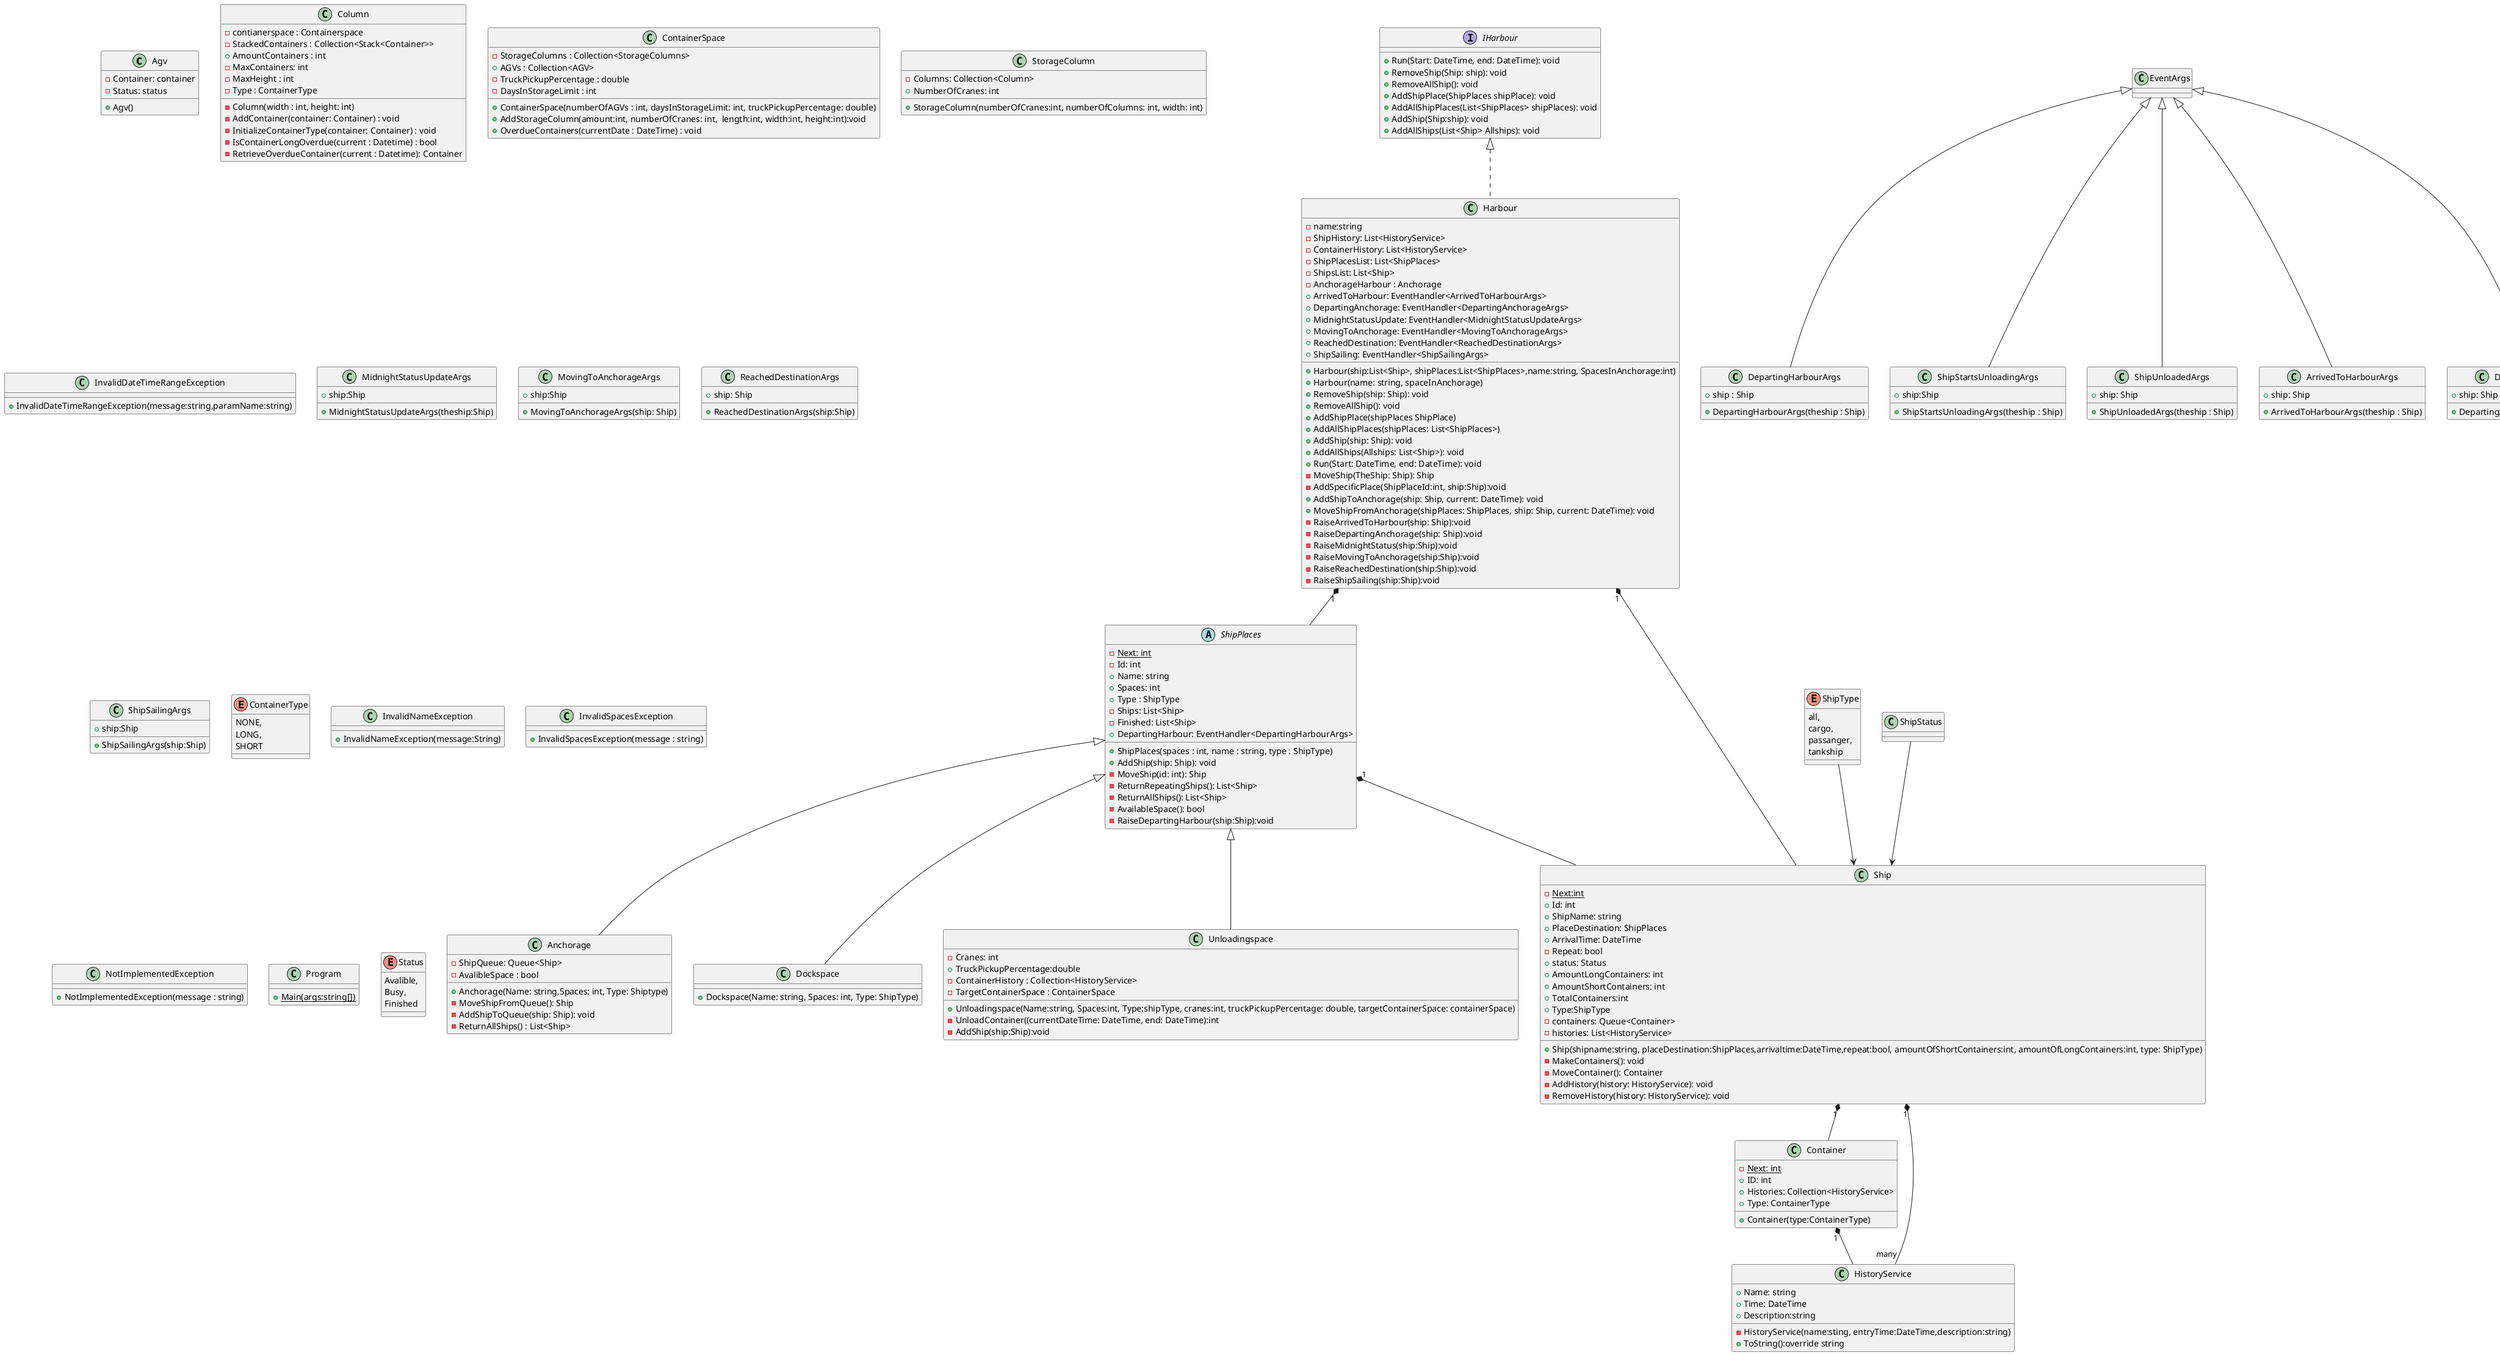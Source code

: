 @startuml

class Agv {
    -Container: container
    -Status: status
    +Agv()
}
class Anchorage extends ShipPlaces {
    -ShipQueue: Queue<Ship>
    +Anchorage(Name: string,Spaces: int, Type: Shiptype)
    -MoveShipFromQueue(): Ship
    -AddShipToQueue(ship: Ship): void
    -ReturnAllShips() : List<Ship>
    -AvalibleSpace : bool
}
class Column{
    -contianerspace : Containerspace
    -StackedContainers : Collection<Stack<Container>>
    +AmountContainers : int
    -MaxContainers: int
    -MaxHeight : int
    -Type : ContainerType

    -Column(width : int, height: int)
    -AddContainer(container: Container) : void
    -InitializeContainerType(container: Container) : void
    -IsContainerLongOverdue(current : Datetime) : bool
    -RetrieveOverdueContainer(current : Datetime): Container
}
class ContainerSpace {
    -StorageColumns : Collection<StorageColumns>
    +AGVs : Collection<AGV>
    -TruckPickupPercentage : double
    -DaysInStorageLimit : int

    +ContainerSpace(numberOfAGVs : int, daysInStorageLimit: int, truckPickupPercentage: double)
    +AddStorageColumn(amount:int, numberOfCranes: int,  length:int, width:int, height:int):void
    +OverdueContainers(currentDate : DateTime) : void
}
class DepartingHarbourArgs extends EventArgs {
    +ship : Ship
    +DepartingHarbourArgs(theship : Ship)
}
class Dockspace extends ShipPlaces {
    +Dockspace(Name: string, Spaces: int, Type: ShipType)
}
class InvalidAmountOfCranesPerSpacesEception extends Exception{
    +InvalidAmountOfCranesPerSpacesEception(message :string)
}
class InvalidFrequencyException extends Exception {
    +InvalidFrequencyException(message : string)
}
class InvalidShipTypeException extends Exception{
    +InvalidShipTypeException(message: string)
}
abstract class ShipPlaces {
    {static} -Next: int
    -Id: int
    +Name: string
    +Spaces: int
    +Type : ShipType
    -Ships: List<Ship>
    -Finished: List<Ship>
    +DepartingHarbour: EventHandler<DepartingHarbourArgs>

    +ShipPlaces(spaces : int, name : string, type : ShipType)
    +AddShip(ship: Ship): void
    -MoveShip(id: int): Ship
    -ReturnRepeatingShips(): List<Ship>
    -ReturnAllShips(): List<Ship>
    -AvailableSpace(): bool
    -RaiseDepartingHarbour(ship:Ship):void
}
class ShipStartsUnloadingArgs extends EventArgs{
    +ship:Ship
    +ShipStartsUnloadingArgs(theship : Ship)
}
class ShipUnloadedArgs extends EventArgs{
    +ship: Ship
    +ShipUnloadedArgs(theship : Ship)
}
class StorageColumn{
    -Columns: Collection<Column>
    +NumberOfCranes: int

    + StorageColumn(numberOfCranes:int, numberOfColumns: int, width: int)
}
class Unloadingspace extends ShipPlaces {
    -Cranes: int
    +TruckPickupPercentage:double
    -ContainerHistory : Collection<HistoryService>
    -TargetContainerSpace : ContainerSpace

    +Unloadingspace(Name:string, Spaces:int, Type:shipType, cranes:int, truckPickupPercentage: double, targetContainerSpace: containerSpace)
    -UnloadContainer((currentDateTime: DateTime, end: DateTime):int
    -AddShip(ship:Ship):void
}



class Container {
    {static} - Next: int
    +ID: int
    +Histories: Collection<HistoryService>
    +Type: ContainerType

    +Container(type:ContainerType)
}
class HistoryService {
    +Name: string
    +Time: DateTime
    +Description:string

    -HistoryService(name:sting, entryTime:DateTime,description:string)
    +ToString():override string
}
class InvalidAmountOfContainersEception extends ArgumentOutOfRangeException{
    InvalidAmountOfContainersEception((message : string)
}
class InvalidDestinationException extends ArgumentNullException{
    +InvalidDestinationException((message : string)
}
class InvalidShipTypeDestinationException extends Exception{
    +InvalidShipTypeDestinationException((message : string)
}
class Ship {
    {static} -Next:int
    +Id: int
    +ShipName: string
    +PlaceDestination: ShipPlaces
    +ArrivalTime: DateTime
    -Repeat: bool
    +status: Status
    +AmountLongContainers: int
    +AmountShortContainers: int
    +TotalContainers:int
    +Type:ShipType
    -containers: Queue<Container>
    -histories: List<HistoryService>

    +Ship(shipname:string, placeDestination:ShipPlaces,arrivaltime:DateTime,repeat:bool, amountOfShortContainers:int, amountOfLongContainers:int, type: ShipType)
    -MakeContainers(): void
    -MoveContainer(): Container
    -AddHistory(history: HistoryService): void
    -RemoveHistory(history: HistoryService): void
}
class ArrivedToHarbourArgs extends EventArgs{
    +ship: Ship
    +ArrivedToHarbourArgs(theship : Ship)
}
class DepartingAnchorageArgs extends EventArgs{
    +ship: Ship
    +DepartingAnchorageArgs(theship : Ship)
}
class Harbour implements IHarbour {
    -name:string
    -ShipHistory: List<HistoryService>
    -ContainerHistory: List<HistoryService>
    -ShipPlacesList: List<ShipPlaces>
    -ShipsList: List<Ship>
    -AnchorageHarbour : Anchorage
    +ArrivedToHarbour: EventHandler<ArrivedToHarbourArgs>
    +DepartingAnchorage: EventHandler<DepartingAnchorageArgs>
    +MidnightStatusUpdate: EventHandler<MidnightStatusUpdateArgs>
    +MovingToAnchorage: EventHandler<MovingToAnchorageArgs>
    +ReachedDestination: EventHandler<ReachedDestinationArgs>
    +ShipSailing: EventHandler<ShipSailingArgs>

    +Harbour(ship:List<Ship>, shipPlaces:List<ShipPlaces>,name:string, SpacesInAnchorage:int)
    +Harbour(name: string, spaceInAnchorage)
    +RemoveShip(ship: Ship): void
    +RemoveAllShip(): void
    +AddShipPlace(shipPlaces ShipPlace)
    +AddAllShipPlaces(shipPlaces: List<ShipPlaces>)
    +AddShip(ship: Ship): void
    +AddAllShips(Allships: List<Ship>): void
    +Run(Start: DateTime, end: DateTime): void
    -MoveShip(TheShip: Ship): Ship
    -AddSpecificPlace(ShipPlaceId:int, ship:Ship):void
    +AddShipToAnchorage(ship: Ship, current: DateTime): void
    +MoveShipFromAnchorage(shipPlaces: ShipPlaces, ship: Ship, current: DateTime): void
    -RaiseArrivedToHarbour(ship: Ship):void
    -RaiseDepartingAnchorage(ship: Ship):void
    -RaiseMidnightStatus(ship:Ship):void
    -RaiseMovingToAnchorage(ship:Ship):void
    -RaiseReachedDestination(ship:Ship):void
    -RaiseShipSailing(ship:Ship):void
}
interface IHarbour {
    +Run(Start: DateTime, end: DateTime): void
    +RemoveShip(Ship: ship): void
    +RemoveAllShip(): void
    +AddShipPlace(ShipPlaces shipPlace): void
    +AddAllShipPlaces(List<ShipPlaces> shipPlaces): void
    +AddShip(Ship:ship): void
    +AddAllShips(List<Ship> Allships): void
}
class InvalidDateTimeRangeException{
    +InvalidDateTimeRangeException(message:string,paramName:string)
}
class MidnightStatusUpdateArgs{
    +ship:Ship
    +MidnightStatusUpdateArgs(theship:Ship)
}
class MovingToAnchorageArgs{
    +ship:Ship
    +MovingToAnchorageArgs(ship: Ship)
}
class ReachedDestinationArgs{
    + ship: Ship
    +ReachedDestinationArgs(ship:Ship)
}
class ShipSailingArgs{
    +ship:Ship
    +ShipSailingArgs(ship:Ship)
}
enum ContainerType{
    NONE,
    LONG,
    SHORT
}
class InvalidNameException{
    +InvalidNameException(message:String)
}
class InvalidSpacesException{
    +InvalidSpacesException(message : string)
}
class NotImplementedException{
    +NotImplementedException(message : string)
}
class Program{
    +{static} Main(args:string[])
}
enum ShipType{
    all,
    cargo,
    passanger,
    tankship
}
enum Status{
    Avalible,
    Busy,
    Finished
}


ShipStatus --> Ship
ShipType --> Ship
Harbour "1" *-- ShipPlaces
Harbour "1" *-- Ship
ShipPlaces "1" *-- Ship
Ship "1" *-- Container
Ship "1" *-- "many" HistoryService
Container "1" *-- HistoryService



@enduml
